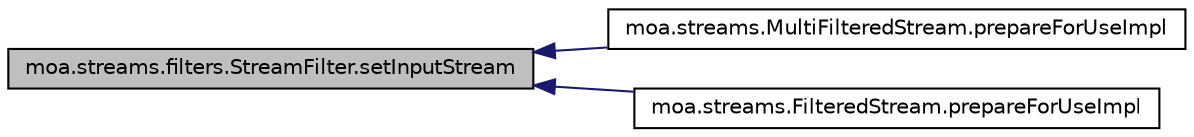 digraph G
{
  edge [fontname="Helvetica",fontsize="10",labelfontname="Helvetica",labelfontsize="10"];
  node [fontname="Helvetica",fontsize="10",shape=record];
  rankdir=LR;
  Node1 [label="moa.streams.filters.StreamFilter.setInputStream",height=0.2,width=0.4,color="black", fillcolor="grey75", style="filled" fontcolor="black"];
  Node1 -> Node2 [dir=back,color="midnightblue",fontsize="10",style="solid",fontname="Helvetica"];
  Node2 [label="moa.streams.MultiFilteredStream.prepareForUseImpl",height=0.2,width=0.4,color="black", fillcolor="white", style="filled",URL="$classmoa_1_1streams_1_1MultiFilteredStream.html#aa73c8b24b7e7476de4832b5453dc15db",tooltip="This method describes the implementation of how to prepare this object for use."];
  Node1 -> Node3 [dir=back,color="midnightblue",fontsize="10",style="solid",fontname="Helvetica"];
  Node3 [label="moa.streams.FilteredStream.prepareForUseImpl",height=0.2,width=0.4,color="black", fillcolor="white", style="filled",URL="$classmoa_1_1streams_1_1FilteredStream.html#ae64c31a67f12cbb1e2d55e46c18a8f6f",tooltip="This method describes the implementation of how to prepare this object for use."];
}
